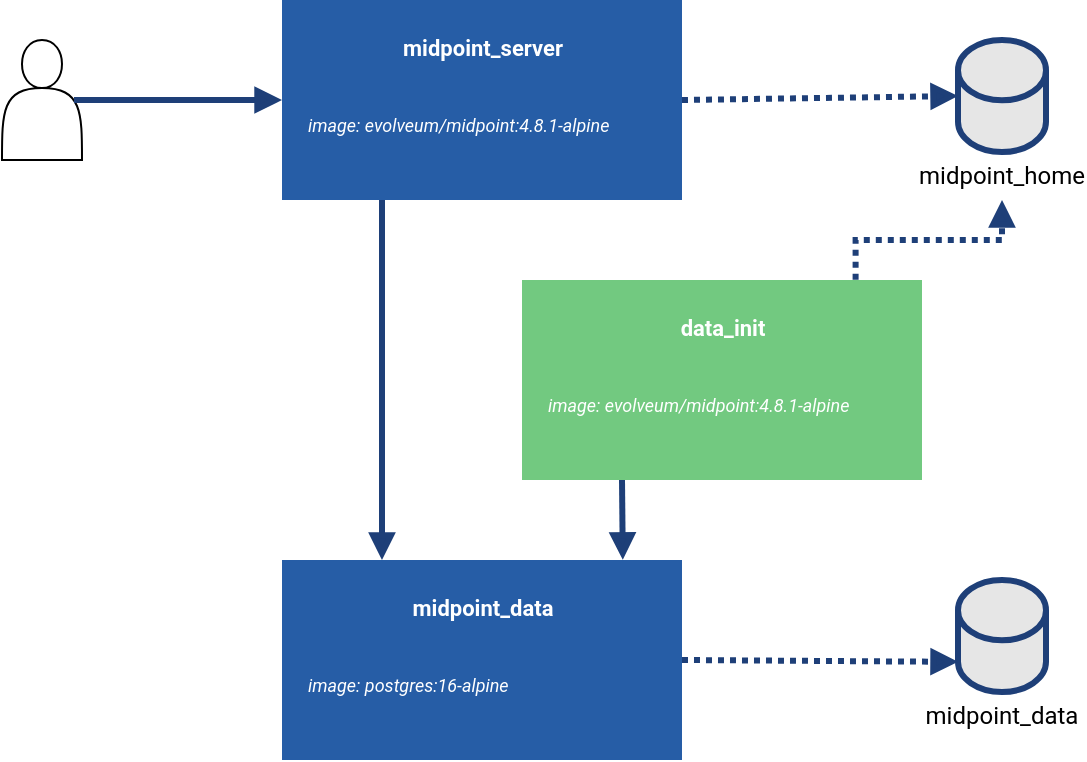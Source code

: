 <mxfile version="23.1.5" type="device">
  <diagram name="Page-1" id="zW7ckY_YRRwpK-wGparV">
    <mxGraphModel dx="989" dy="567" grid="0" gridSize="10" guides="1" tooltips="1" connect="1" arrows="1" fold="1" page="1" pageScale="1" pageWidth="827" pageHeight="1169" math="0" shadow="0">
      <root>
        <mxCell id="0" />
        <mxCell id="1" parent="0" />
        <mxCell id="67D5oJWC6UBzKoaWn5l7-7" value="" style="group" vertex="1" connectable="0" parent="1">
          <mxGeometry x="180" y="120" width="200" height="100" as="geometry" />
        </mxCell>
        <mxCell id="67D5oJWC6UBzKoaWn5l7-3" value="" style="rounded=0;whiteSpace=wrap;html=1;strokeWidth=2;perimeterSpacing=0;glass=0;strokeColor=none;fillColor=#265DA6;" vertex="1" parent="67D5oJWC6UBzKoaWn5l7-7">
          <mxGeometry width="200" height="100" as="geometry" />
        </mxCell>
        <mxCell id="67D5oJWC6UBzKoaWn5l7-4" value="image: evolveum/midpoint:4.8.1-alpine" style="text;html=1;strokeColor=none;fillColor=none;align=left;verticalAlign=middle;whiteSpace=wrap;rounded=0;glass=0;fontFamily=Roboto;fontSource=https%3A%2F%2Ffonts.googleapis.com%2Fcss%3Ffamily%3DRoboto;fontSize=9;fontColor=#FFFFFF;fontStyle=2" vertex="1" parent="67D5oJWC6UBzKoaWn5l7-7">
          <mxGeometry x="10.526" y="50" width="178.947" height="25" as="geometry" />
        </mxCell>
        <mxCell id="67D5oJWC6UBzKoaWn5l7-5" value="midpoint_server" style="text;html=1;strokeColor=none;fillColor=none;align=center;verticalAlign=middle;whiteSpace=wrap;rounded=0;glass=0;fontFamily=Roboto;fontSource=https%3A%2F%2Ffonts.googleapis.com%2Fcss2%3Ffamily%3DRoboto%3Aital%2Cwght%401%2C300%26display%3Dswapp;fontSize=11;fontColor=#FFFFFF;fontStyle=1" vertex="1" parent="67D5oJWC6UBzKoaWn5l7-7">
          <mxGeometry x="10.526" y="11.25" width="178.947" height="25" as="geometry" />
        </mxCell>
        <mxCell id="67D5oJWC6UBzKoaWn5l7-8" value="" style="group" vertex="1" connectable="0" parent="1">
          <mxGeometry x="180" y="400" width="200" height="100" as="geometry" />
        </mxCell>
        <mxCell id="67D5oJWC6UBzKoaWn5l7-9" value="" style="rounded=0;whiteSpace=wrap;html=1;strokeWidth=2;perimeterSpacing=0;glass=0;strokeColor=none;fillColor=#265DA6;" vertex="1" parent="67D5oJWC6UBzKoaWn5l7-8">
          <mxGeometry width="200" height="100" as="geometry" />
        </mxCell>
        <mxCell id="67D5oJWC6UBzKoaWn5l7-10" value="image: postgres:16-alpine" style="text;html=1;strokeColor=none;fillColor=none;align=left;verticalAlign=middle;whiteSpace=wrap;rounded=0;glass=0;fontFamily=Roboto;fontSource=https%3A%2F%2Ffonts.googleapis.com%2Fcss%3Ffamily%3DRoboto;fontSize=9;fontColor=#FFFFFF;fontStyle=2" vertex="1" parent="67D5oJWC6UBzKoaWn5l7-8">
          <mxGeometry x="10.526" y="50" width="178.947" height="25" as="geometry" />
        </mxCell>
        <mxCell id="67D5oJWC6UBzKoaWn5l7-11" value="midpoint_data" style="text;html=1;strokeColor=none;fillColor=none;align=center;verticalAlign=middle;whiteSpace=wrap;rounded=0;glass=0;fontFamily=Roboto;fontSource=https%3A%2F%2Ffonts.googleapis.com%2Fcss2%3Ffamily%3DRoboto%3Aital%2Cwght%401%2C300%26display%3Dswapp;fontSize=11;fontColor=#FFFFFF;fontStyle=1" vertex="1" parent="67D5oJWC6UBzKoaWn5l7-8">
          <mxGeometry x="10.526" y="11.25" width="178.947" height="25" as="geometry" />
        </mxCell>
        <mxCell id="67D5oJWC6UBzKoaWn5l7-12" value="" style="group;" vertex="1" connectable="0" parent="1">
          <mxGeometry x="300" y="260" width="200" height="100" as="geometry" />
        </mxCell>
        <mxCell id="67D5oJWC6UBzKoaWn5l7-13" value="" style="rounded=0;whiteSpace=wrap;html=1;strokeWidth=2;perimeterSpacing=0;glass=0;strokeColor=none;fillColor=#37B34A;opacity=70;" vertex="1" parent="67D5oJWC6UBzKoaWn5l7-12">
          <mxGeometry width="200" height="100" as="geometry" />
        </mxCell>
        <mxCell id="67D5oJWC6UBzKoaWn5l7-14" value="image: evolveum/midpoint:4.8.1-alpine" style="text;html=1;strokeColor=none;fillColor=none;align=left;verticalAlign=middle;whiteSpace=wrap;rounded=0;glass=0;fontFamily=Roboto;fontSource=https%3A%2F%2Ffonts.googleapis.com%2Fcss%3Ffamily%3DRoboto;fontSize=9;fontColor=#FFFFFF;fontStyle=2" vertex="1" parent="67D5oJWC6UBzKoaWn5l7-12">
          <mxGeometry x="10.526" y="50" width="178.947" height="25" as="geometry" />
        </mxCell>
        <mxCell id="67D5oJWC6UBzKoaWn5l7-15" value="data_init" style="text;html=1;strokeColor=none;fillColor=none;align=center;verticalAlign=middle;whiteSpace=wrap;rounded=0;glass=0;fontFamily=Roboto;fontSource=https%3A%2F%2Ffonts.googleapis.com%2Fcss2%3Ffamily%3DRoboto%3Aital%2Cwght%401%2C300%26display%3Dswapp;fontSize=11;fontColor=#FFFFFF;fontStyle=1" vertex="1" parent="67D5oJWC6UBzKoaWn5l7-12">
          <mxGeometry x="10.526" y="11.25" width="178.947" height="25" as="geometry" />
        </mxCell>
        <mxCell id="67D5oJWC6UBzKoaWn5l7-17" value="" style="group" vertex="1" connectable="0" parent="1">
          <mxGeometry x="510" y="410" width="60" height="80" as="geometry" />
        </mxCell>
        <mxCell id="67D5oJWC6UBzKoaWn5l7-2" value="" style="shape=cylinder3;whiteSpace=wrap;html=1;boundedLbl=1;backgroundOutline=1;size=15.069;rounded=0;glass=0;fontFamily=Roboto;fontSource=https%3A%2F%2Ffonts.googleapis.com%2Fcss2%3Ffamily%3DRoboto%3Aital%2Cwght%401%2C300%26display%3Dswapp;fontSize=11;fontColor=#1E3F78;strokeColor=#1E3F78;strokeWidth=3;fillColor=#E6E6E6;align=left;sketch=0;shadow=0;" vertex="1" parent="67D5oJWC6UBzKoaWn5l7-17">
          <mxGeometry x="8.0" width="44.0" height="56" as="geometry" />
        </mxCell>
        <mxCell id="67D5oJWC6UBzKoaWn5l7-16" value="midpoint_data" style="whiteSpace=wrap;html=1;fontFamily=Roboto;fontSource=https%3A%2F%2Ffonts.googleapis.com%2Fcss%3Ffamily%3DRoboto;strokeColor=none;fillColor=none;" vertex="1" parent="67D5oJWC6UBzKoaWn5l7-17">
          <mxGeometry y="56" width="60" height="24" as="geometry" />
        </mxCell>
        <mxCell id="67D5oJWC6UBzKoaWn5l7-18" value="" style="group" vertex="1" connectable="0" parent="1">
          <mxGeometry x="510" y="140" width="60" height="80" as="geometry" />
        </mxCell>
        <mxCell id="67D5oJWC6UBzKoaWn5l7-19" value="" style="shape=cylinder3;whiteSpace=wrap;html=1;boundedLbl=1;backgroundOutline=1;size=15.069;rounded=0;glass=0;fontFamily=Roboto;fontSource=https%3A%2F%2Ffonts.googleapis.com%2Fcss2%3Ffamily%3DRoboto%3Aital%2Cwght%401%2C300%26display%3Dswapp;fontSize=11;fontColor=#1E3F78;strokeColor=#1E3F78;strokeWidth=3;fillColor=#E6E6E6;align=left;sketch=0;shadow=0;" vertex="1" parent="67D5oJWC6UBzKoaWn5l7-18">
          <mxGeometry x="8" width="44" height="56" as="geometry" />
        </mxCell>
        <mxCell id="67D5oJWC6UBzKoaWn5l7-20" value="midpoint_home" style="whiteSpace=wrap;html=1;fontFamily=Roboto;fontSource=https%3A%2F%2Ffonts.googleapis.com%2Fcss%3Ffamily%3DRoboto;strokeColor=none;fillColor=none;" vertex="1" parent="67D5oJWC6UBzKoaWn5l7-18">
          <mxGeometry y="56" width="60" height="24" as="geometry" />
        </mxCell>
        <mxCell id="67D5oJWC6UBzKoaWn5l7-29" value="" style="endArrow=block;html=1;strokeWidth=3;strokeColor=#1E3F78;endFill=1;rounded=0;exitX=0.25;exitY=1;exitDx=0;exitDy=0;entryX=0.852;entryY=-0.001;entryDx=0;entryDy=0;entryPerimeter=0;" edge="1" parent="1" source="67D5oJWC6UBzKoaWn5l7-13" target="67D5oJWC6UBzKoaWn5l7-9">
          <mxGeometry width="50" height="50" relative="1" as="geometry">
            <mxPoint x="400" y="360" as="sourcePoint" />
            <mxPoint x="450" y="310" as="targetPoint" />
          </mxGeometry>
        </mxCell>
        <mxCell id="67D5oJWC6UBzKoaWn5l7-31" value="" style="edgeStyle=elbowEdgeStyle;elbow=vertical;endArrow=block;html=1;fontFamily=Roboto;fontSource=https%3A%2F%2Ffonts.googleapis.com%2Fcss2%3Ffamily%3DRoboto%3Aital%2Cwght%401%2C300%26display%3Dswapp;fontSize=9;fontColor=#FFFFFF;strokeColor=#1E3F78;strokeWidth=3;dashed=1;dashPattern=1 1;endFill=1;rounded=0;exitX=0.834;exitY=-0.001;exitDx=0;exitDy=0;exitPerimeter=0;entryX=0.5;entryY=1;entryDx=0;entryDy=0;" edge="1" parent="1" source="67D5oJWC6UBzKoaWn5l7-13" target="67D5oJWC6UBzKoaWn5l7-20">
          <mxGeometry width="50" height="50" relative="1" as="geometry">
            <mxPoint x="560" y="310" as="sourcePoint" />
            <mxPoint x="610" y="260" as="targetPoint" />
          </mxGeometry>
        </mxCell>
        <mxCell id="67D5oJWC6UBzKoaWn5l7-33" value="" style="endArrow=block;html=1;strokeWidth=3;strokeColor=#1E3F78;endFill=1;dashed=1;dashPattern=1 1;rounded=0;exitX=1;exitY=0.5;exitDx=0;exitDy=0;entryX=0;entryY=1;entryDx=0;entryDy=-15.069;entryPerimeter=0;" edge="1" parent="1" source="67D5oJWC6UBzKoaWn5l7-9" target="67D5oJWC6UBzKoaWn5l7-2">
          <mxGeometry width="50" height="50" relative="1" as="geometry">
            <mxPoint x="400" y="360" as="sourcePoint" />
            <mxPoint x="450" y="310" as="targetPoint" />
          </mxGeometry>
        </mxCell>
        <mxCell id="67D5oJWC6UBzKoaWn5l7-34" value="" style="endArrow=block;html=1;strokeWidth=3;strokeColor=#1E3F78;endFill=1;dashed=1;dashPattern=1 1;rounded=0;exitX=1;exitY=0.5;exitDx=0;exitDy=0;entryX=0;entryY=0.5;entryDx=0;entryDy=0;entryPerimeter=0;" edge="1" parent="1" source="67D5oJWC6UBzKoaWn5l7-3" target="67D5oJWC6UBzKoaWn5l7-19">
          <mxGeometry width="50" height="50" relative="1" as="geometry">
            <mxPoint x="460" y="130" as="sourcePoint" />
            <mxPoint x="510" y="80" as="targetPoint" />
          </mxGeometry>
        </mxCell>
        <mxCell id="67D5oJWC6UBzKoaWn5l7-35" value="" style="endArrow=block;html=1;strokeWidth=3;strokeColor=#1E3F78;endFill=1;rounded=0;exitX=0.25;exitY=1;exitDx=0;exitDy=0;entryX=0.25;entryY=0;entryDx=0;entryDy=0;entryPerimeter=0;" edge="1" parent="1" source="67D5oJWC6UBzKoaWn5l7-3" target="67D5oJWC6UBzKoaWn5l7-9">
          <mxGeometry width="50" height="50" relative="1" as="geometry">
            <mxPoint x="100" y="335" as="sourcePoint" />
            <mxPoint x="150" y="285" as="targetPoint" />
          </mxGeometry>
        </mxCell>
        <mxCell id="67D5oJWC6UBzKoaWn5l7-39" value="" style="shape=actor;whiteSpace=wrap;html=1;" vertex="1" parent="1">
          <mxGeometry x="40" y="140" width="40" height="60" as="geometry" />
        </mxCell>
        <mxCell id="67D5oJWC6UBzKoaWn5l7-41" value="" style="endArrow=block;html=1;strokeWidth=3;strokeColor=#1E3F78;endFill=1;rounded=0;exitX=0.9;exitY=0.5;exitDx=0;exitDy=0;exitPerimeter=0;entryX=0;entryY=0.5;entryDx=0;entryDy=0;" edge="1" parent="1" source="67D5oJWC6UBzKoaWn5l7-39" target="67D5oJWC6UBzKoaWn5l7-3">
          <mxGeometry width="50" height="50" relative="1" as="geometry">
            <mxPoint x="50" y="300" as="sourcePoint" />
            <mxPoint x="100" y="250" as="targetPoint" />
          </mxGeometry>
        </mxCell>
      </root>
    </mxGraphModel>
  </diagram>
</mxfile>

